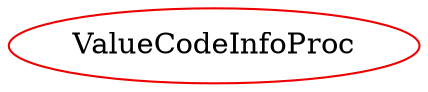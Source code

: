 digraph valuecodeinfoproc{
ValueCodeInfoProc	[shape=oval, color=red2, label="ValueCodeInfoProc"];
}
